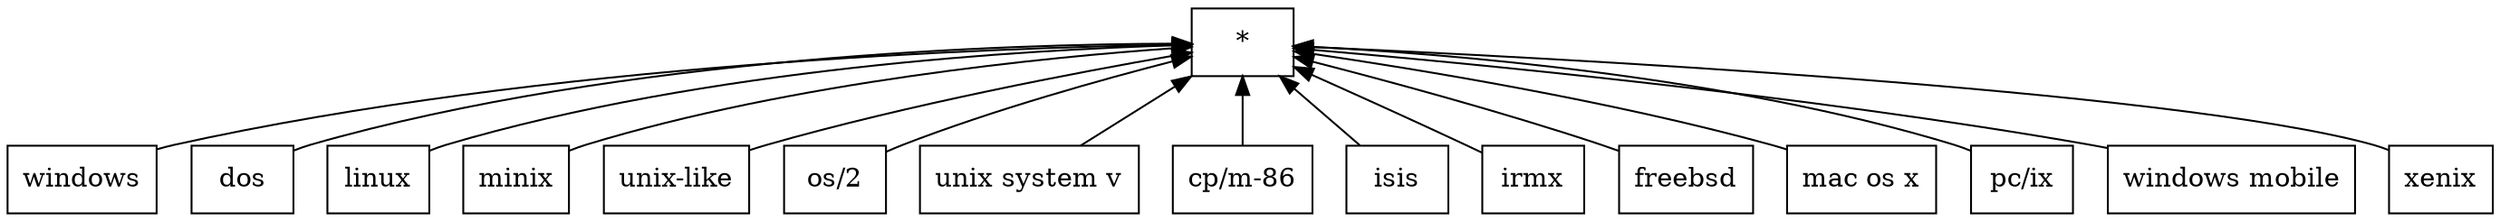 digraph G { 
 rankdir=BT;
 subgraph ba { 
1 [shape=record,label="{windows}"];
2 [shape=record,label="{dos}"];
3 [shape=record,label="{linux}"];
4 [shape=record,label="{minix}"];
5 [shape=record,label="{unix-like}"];
6 [shape=record,label="{os/2}"];
7 [shape=record,label="{unix system v}"];
8 [shape=record,label="{cp/m-86}"];
9 [shape=record,label="{isis}"];
10 [shape=record,label="{irmx}"];
11 [shape=record,label="{freebsd}"];
12 [shape=record,label="{mac os x}"];
13 [shape=record,label="{pc/ix}"];
14 [shape=record,label="{windows mobile}"];
15 [shape=record,label="{*}"];
16 [shape=record,label="{xenix}"];
1 -> 15
2 -> 15
3 -> 15
4 -> 15
5 -> 15
6 -> 15
7 -> 15
8 -> 15
9 -> 15
10 -> 15
11 -> 15
12 -> 15
13 -> 15
14 -> 15
16 -> 15
}}
